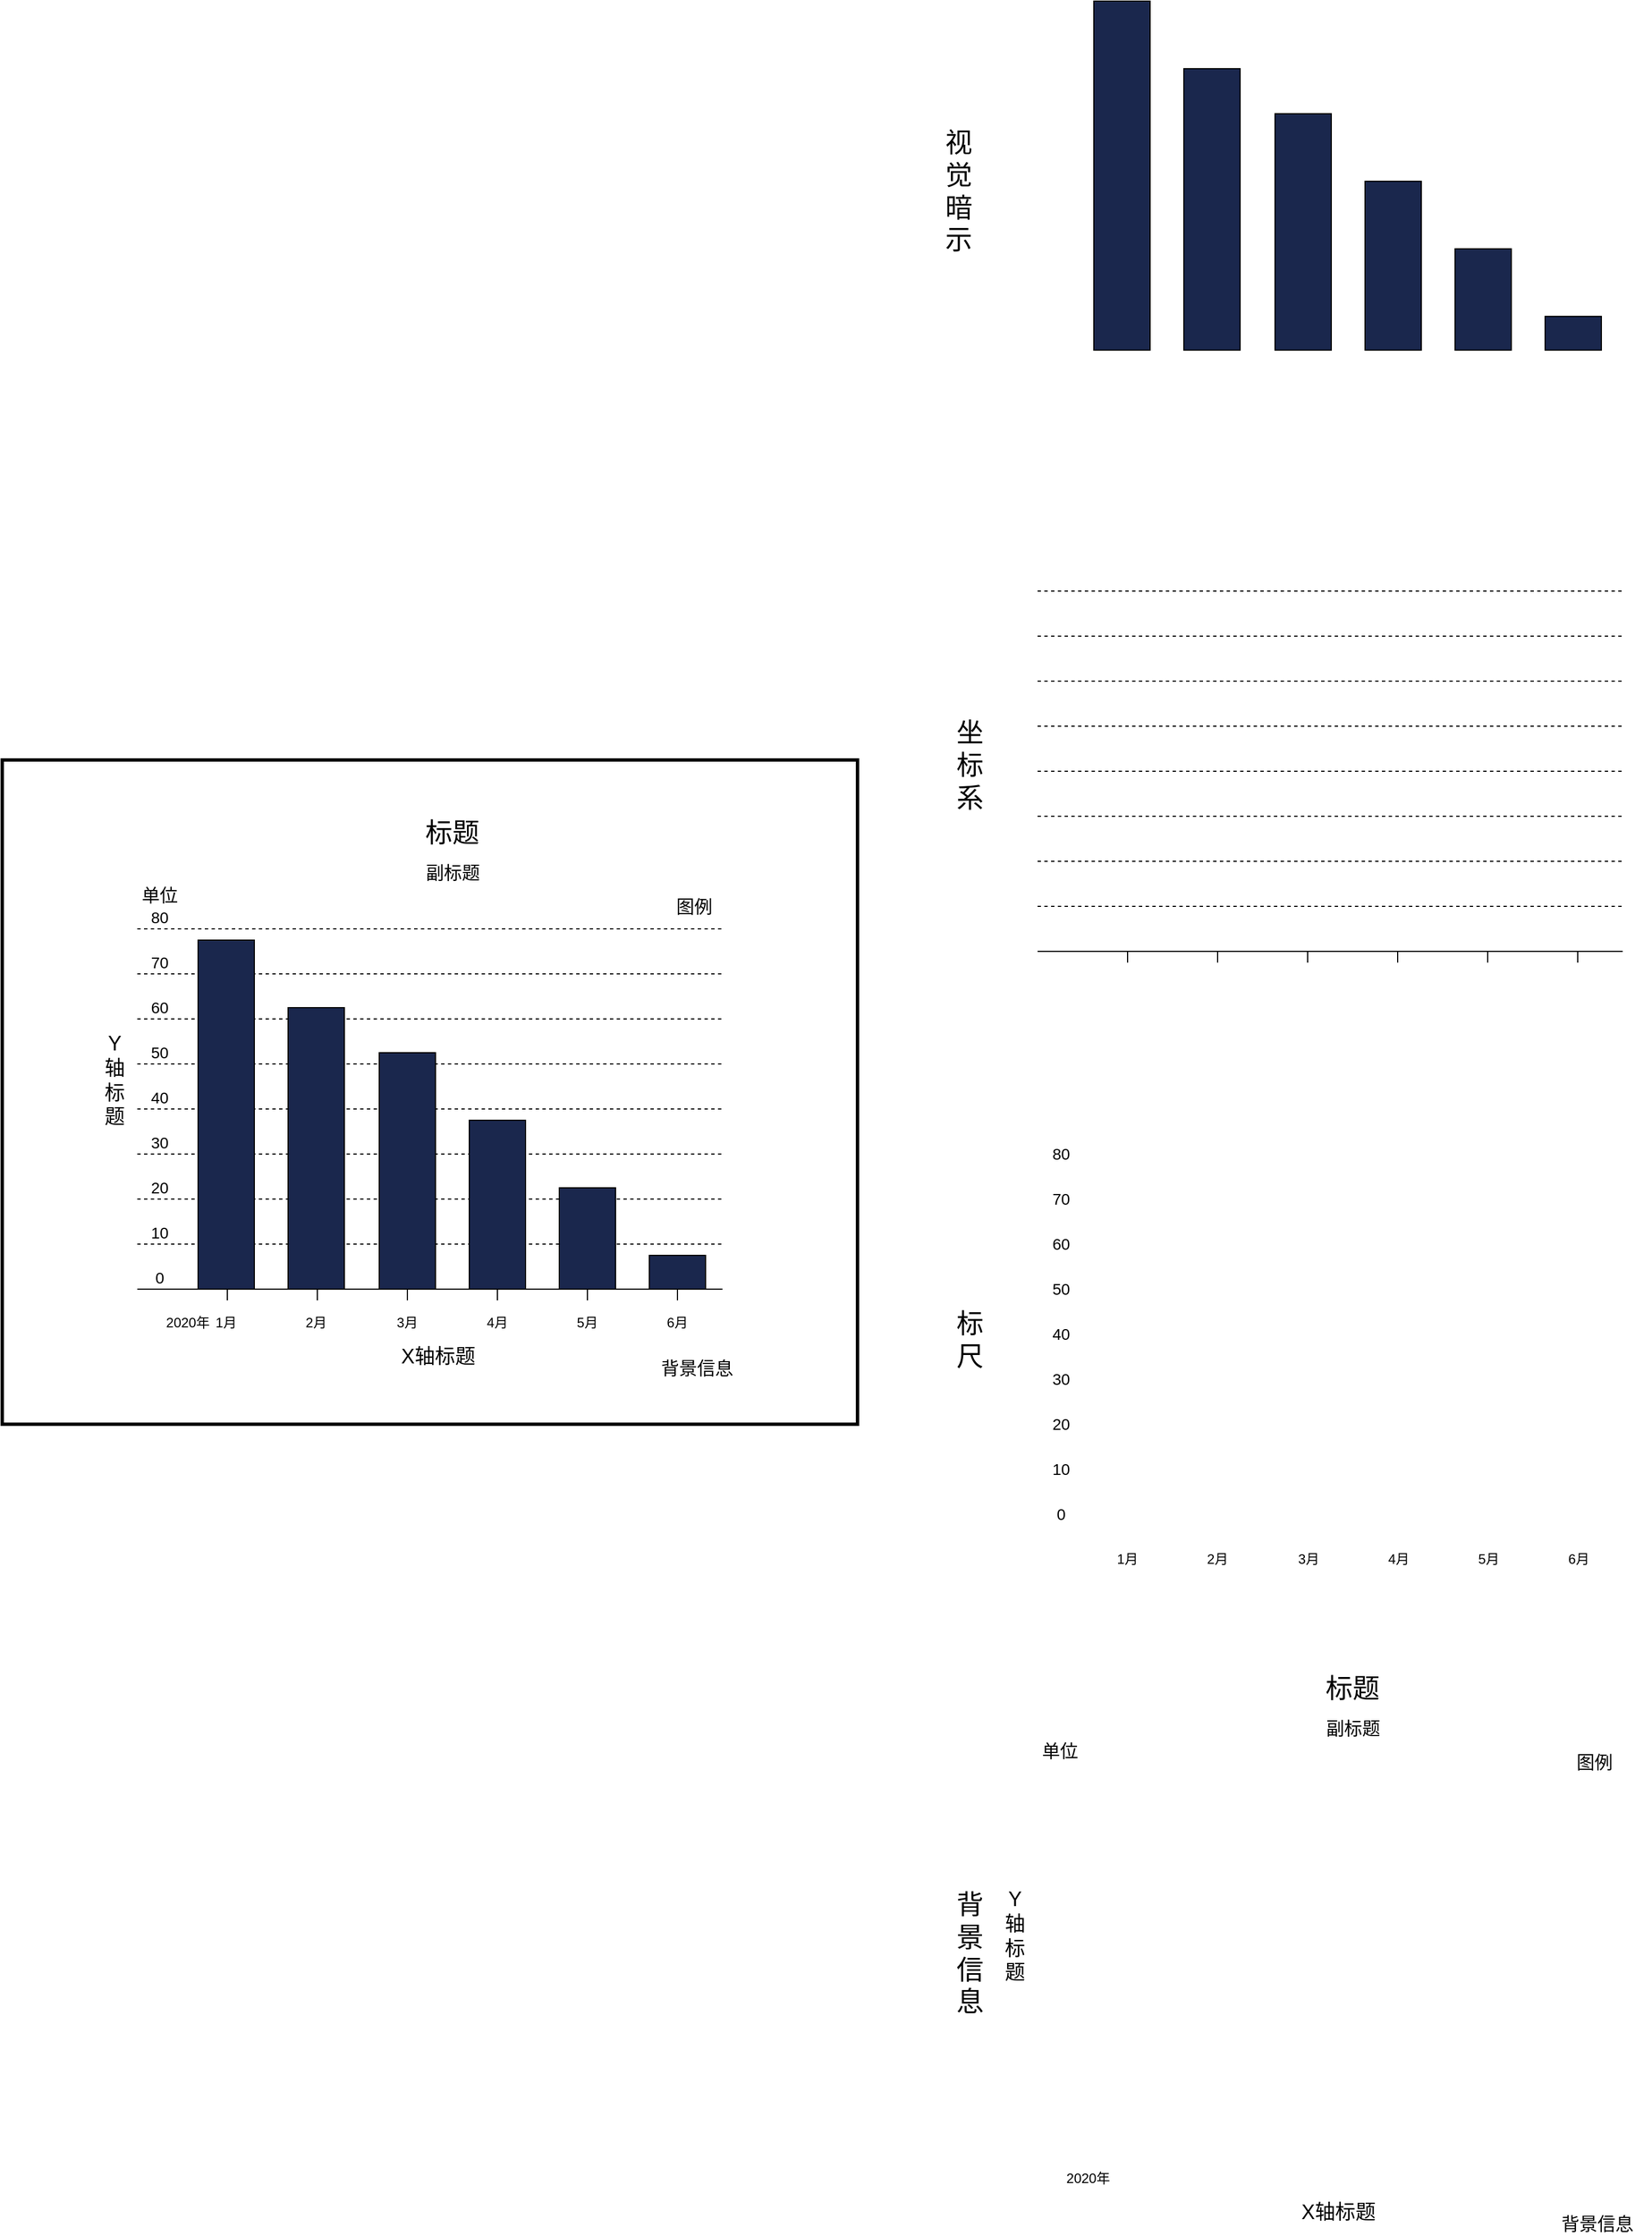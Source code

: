 <mxfile version="13.0.3" type="device"><diagram id="NuTHqLb98o9myhMYYUL9" name="第 1 页"><mxGraphModel dx="2852" dy="1862" grid="0" gridSize="10" guides="1" tooltips="1" connect="1" arrows="1" fold="1" page="0" pageScale="1" pageWidth="2339" pageHeight="3300" background="#ffffff" math="0" shadow="0"><root><mxCell id="0"/><mxCell id="1" parent="0"/><mxCell id="qCeSQVFA1hMLT61zUFur-186" value="" style="group" vertex="1" connectable="0" parent="1"><mxGeometry x="80" y="760" width="760" height="590" as="geometry"/></mxCell><mxCell id="qCeSQVFA1hMLT61zUFur-179" value="" style="group" vertex="1" connectable="0" parent="qCeSQVFA1hMLT61zUFur-186"><mxGeometry width="760" height="590" as="geometry"/></mxCell><mxCell id="qCeSQVFA1hMLT61zUFur-170" value="" style="rounded=0;whiteSpace=wrap;html=1;fillColor=none;strokeColor=#000000;strokeWidth=3;" vertex="1" parent="qCeSQVFA1hMLT61zUFur-179"><mxGeometry width="760" height="590" as="geometry"/></mxCell><mxCell id="qCeSQVFA1hMLT61zUFur-72" value="" style="endArrow=none;html=1;dashed=1;" edge="1" parent="qCeSQVFA1hMLT61zUFur-179"><mxGeometry width="50" height="50" relative="1" as="geometry"><mxPoint x="120" y="350" as="sourcePoint"/><mxPoint x="640" y="350" as="targetPoint"/></mxGeometry></mxCell><mxCell id="qCeSQVFA1hMLT61zUFur-1" value="" style="endArrow=none;html=1;" edge="1" parent="qCeSQVFA1hMLT61zUFur-179"><mxGeometry width="50" height="50" relative="1" as="geometry"><mxPoint x="120" y="470" as="sourcePoint"/><mxPoint x="640" y="470" as="targetPoint"/></mxGeometry></mxCell><mxCell id="qCeSQVFA1hMLT61zUFur-2" value="" style="endArrow=none;html=1;dashed=1;" edge="1" parent="qCeSQVFA1hMLT61zUFur-179"><mxGeometry width="50" height="50" relative="1" as="geometry"><mxPoint x="120" y="430" as="sourcePoint"/><mxPoint x="640" y="430" as="targetPoint"/></mxGeometry></mxCell><mxCell id="qCeSQVFA1hMLT61zUFur-3" value="" style="endArrow=none;html=1;dashed=1;" edge="1" parent="qCeSQVFA1hMLT61zUFur-179"><mxGeometry width="50" height="50" relative="1" as="geometry"><mxPoint x="120" y="390" as="sourcePoint"/><mxPoint x="640" y="390" as="targetPoint"/></mxGeometry></mxCell><mxCell id="qCeSQVFA1hMLT61zUFur-5" value="" style="endArrow=none;html=1;dashed=1;" edge="1" parent="qCeSQVFA1hMLT61zUFur-179"><mxGeometry width="50" height="50" relative="1" as="geometry"><mxPoint x="120" y="310" as="sourcePoint"/><mxPoint x="640" y="310" as="targetPoint"/></mxGeometry></mxCell><mxCell id="qCeSQVFA1hMLT61zUFur-6" value="" style="endArrow=none;html=1;dashed=1;" edge="1" parent="qCeSQVFA1hMLT61zUFur-179"><mxGeometry width="50" height="50" relative="1" as="geometry"><mxPoint x="120" y="270" as="sourcePoint"/><mxPoint x="640" y="270" as="targetPoint"/></mxGeometry></mxCell><mxCell id="qCeSQVFA1hMLT61zUFur-7" value="" style="endArrow=none;html=1;dashed=1;" edge="1" parent="qCeSQVFA1hMLT61zUFur-179"><mxGeometry width="50" height="50" relative="1" as="geometry"><mxPoint x="120" y="230" as="sourcePoint"/><mxPoint x="640" y="230" as="targetPoint"/></mxGeometry></mxCell><mxCell id="qCeSQVFA1hMLT61zUFur-8" value="" style="endArrow=none;html=1;dashed=1;" edge="1" parent="qCeSQVFA1hMLT61zUFur-179"><mxGeometry width="50" height="50" relative="1" as="geometry"><mxPoint x="120" y="190" as="sourcePoint"/><mxPoint x="640" y="190" as="targetPoint"/></mxGeometry></mxCell><mxCell id="qCeSQVFA1hMLT61zUFur-9" value="" style="endArrow=none;html=1;dashed=1;" edge="1" parent="qCeSQVFA1hMLT61zUFur-179"><mxGeometry width="50" height="50" relative="1" as="geometry"><mxPoint x="120" y="150" as="sourcePoint"/><mxPoint x="640" y="150" as="targetPoint"/></mxGeometry></mxCell><mxCell id="qCeSQVFA1hMLT61zUFur-12" value="" style="endArrow=none;html=1;" edge="1" parent="qCeSQVFA1hMLT61zUFur-179"><mxGeometry width="50" height="50" relative="1" as="geometry"><mxPoint x="200" y="480" as="sourcePoint"/><mxPoint x="200" y="470" as="targetPoint"/></mxGeometry></mxCell><mxCell id="qCeSQVFA1hMLT61zUFur-14" value="" style="endArrow=none;html=1;" edge="1" parent="qCeSQVFA1hMLT61zUFur-179"><mxGeometry width="50" height="50" relative="1" as="geometry"><mxPoint x="280" y="480" as="sourcePoint"/><mxPoint x="280" y="470" as="targetPoint"/></mxGeometry></mxCell><mxCell id="qCeSQVFA1hMLT61zUFur-16" value="" style="endArrow=none;html=1;" edge="1" parent="qCeSQVFA1hMLT61zUFur-179"><mxGeometry width="50" height="50" relative="1" as="geometry"><mxPoint x="360" y="480" as="sourcePoint"/><mxPoint x="360" y="470" as="targetPoint"/></mxGeometry></mxCell><mxCell id="qCeSQVFA1hMLT61zUFur-18" value="" style="endArrow=none;html=1;" edge="1" parent="qCeSQVFA1hMLT61zUFur-179"><mxGeometry width="50" height="50" relative="1" as="geometry"><mxPoint x="440" y="480" as="sourcePoint"/><mxPoint x="440" y="470" as="targetPoint"/></mxGeometry></mxCell><mxCell id="qCeSQVFA1hMLT61zUFur-20" value="" style="endArrow=none;html=1;" edge="1" parent="qCeSQVFA1hMLT61zUFur-179"><mxGeometry width="50" height="50" relative="1" as="geometry"><mxPoint x="520" y="480" as="sourcePoint"/><mxPoint x="520" y="470" as="targetPoint"/></mxGeometry></mxCell><mxCell id="qCeSQVFA1hMLT61zUFur-22" value="" style="endArrow=none;html=1;" edge="1" parent="qCeSQVFA1hMLT61zUFur-179"><mxGeometry width="50" height="50" relative="1" as="geometry"><mxPoint x="600" y="480" as="sourcePoint"/><mxPoint x="600" y="470" as="targetPoint"/></mxGeometry></mxCell><mxCell id="qCeSQVFA1hMLT61zUFur-69" value="" style="rounded=0;whiteSpace=wrap;html=1;fillColor=#1A274D;" vertex="1" parent="qCeSQVFA1hMLT61zUFur-179"><mxGeometry x="174" y="160" width="50" height="310" as="geometry"/></mxCell><mxCell id="qCeSQVFA1hMLT61zUFur-73" value="" style="rounded=0;whiteSpace=wrap;html=1;fillColor=#1A274D;" vertex="1" parent="qCeSQVFA1hMLT61zUFur-179"><mxGeometry x="254" y="220" width="50" height="250" as="geometry"/></mxCell><mxCell id="qCeSQVFA1hMLT61zUFur-74" value="" style="rounded=0;whiteSpace=wrap;html=1;fillColor=#1A274D;" vertex="1" parent="qCeSQVFA1hMLT61zUFur-179"><mxGeometry x="335" y="260" width="50" height="210" as="geometry"/></mxCell><mxCell id="qCeSQVFA1hMLT61zUFur-76" value="" style="rounded=0;whiteSpace=wrap;html=1;fillColor=#1A274D;" vertex="1" parent="qCeSQVFA1hMLT61zUFur-179"><mxGeometry x="415" y="320" width="50" height="150" as="geometry"/></mxCell><mxCell id="qCeSQVFA1hMLT61zUFur-77" value="" style="rounded=0;whiteSpace=wrap;html=1;fillColor=#1A274D;" vertex="1" parent="qCeSQVFA1hMLT61zUFur-179"><mxGeometry x="495" y="380" width="50" height="90" as="geometry"/></mxCell><mxCell id="qCeSQVFA1hMLT61zUFur-81" value="" style="rounded=0;whiteSpace=wrap;html=1;fillColor=#1A274D;" vertex="1" parent="qCeSQVFA1hMLT61zUFur-179"><mxGeometry x="575" y="440" width="50" height="30" as="geometry"/></mxCell><mxCell id="qCeSQVFA1hMLT61zUFur-103" value="&lt;font style=&quot;font-size: 14px&quot;&gt;80&lt;/font&gt;" style="text;html=1;strokeColor=none;fillColor=none;align=center;verticalAlign=middle;whiteSpace=wrap;rounded=0;" vertex="1" parent="qCeSQVFA1hMLT61zUFur-179"><mxGeometry x="120" y="130" width="40" height="20" as="geometry"/></mxCell><mxCell id="qCeSQVFA1hMLT61zUFur-104" value="&lt;font style=&quot;font-size: 14px&quot;&gt;70&lt;/font&gt;" style="text;html=1;strokeColor=none;fillColor=none;align=center;verticalAlign=middle;whiteSpace=wrap;rounded=0;" vertex="1" parent="qCeSQVFA1hMLT61zUFur-179"><mxGeometry x="120" y="170" width="40" height="20" as="geometry"/></mxCell><mxCell id="qCeSQVFA1hMLT61zUFur-105" value="&lt;font style=&quot;font-size: 14px&quot;&gt;60&lt;/font&gt;" style="text;html=1;strokeColor=none;fillColor=none;align=center;verticalAlign=middle;whiteSpace=wrap;rounded=0;" vertex="1" parent="qCeSQVFA1hMLT61zUFur-179"><mxGeometry x="120" y="210" width="40" height="20" as="geometry"/></mxCell><mxCell id="qCeSQVFA1hMLT61zUFur-106" value="&lt;font style=&quot;font-size: 14px&quot;&gt;50&lt;/font&gt;" style="text;html=1;strokeColor=none;fillColor=none;align=center;verticalAlign=middle;whiteSpace=wrap;rounded=0;" vertex="1" parent="qCeSQVFA1hMLT61zUFur-179"><mxGeometry x="120" y="250" width="40" height="20" as="geometry"/></mxCell><mxCell id="qCeSQVFA1hMLT61zUFur-107" value="&lt;font style=&quot;font-size: 14px&quot;&gt;40&lt;/font&gt;" style="text;html=1;strokeColor=none;fillColor=none;align=center;verticalAlign=middle;whiteSpace=wrap;rounded=0;" vertex="1" parent="qCeSQVFA1hMLT61zUFur-179"><mxGeometry x="120" y="290" width="40" height="20" as="geometry"/></mxCell><mxCell id="qCeSQVFA1hMLT61zUFur-108" value="&lt;font style=&quot;font-size: 14px&quot;&gt;30&lt;/font&gt;" style="text;html=1;strokeColor=none;fillColor=none;align=center;verticalAlign=middle;whiteSpace=wrap;rounded=0;" vertex="1" parent="qCeSQVFA1hMLT61zUFur-179"><mxGeometry x="120" y="330" width="40" height="20" as="geometry"/></mxCell><mxCell id="qCeSQVFA1hMLT61zUFur-109" value="&lt;font style=&quot;font-size: 14px&quot;&gt;20&lt;/font&gt;" style="text;html=1;strokeColor=none;fillColor=none;align=center;verticalAlign=middle;whiteSpace=wrap;rounded=0;" vertex="1" parent="qCeSQVFA1hMLT61zUFur-179"><mxGeometry x="120" y="370" width="40" height="20" as="geometry"/></mxCell><mxCell id="qCeSQVFA1hMLT61zUFur-110" value="&lt;font style=&quot;font-size: 14px&quot;&gt;10&lt;/font&gt;" style="text;html=1;strokeColor=none;fillColor=none;align=center;verticalAlign=middle;whiteSpace=wrap;rounded=0;" vertex="1" parent="qCeSQVFA1hMLT61zUFur-179"><mxGeometry x="120" y="410" width="40" height="20" as="geometry"/></mxCell><mxCell id="qCeSQVFA1hMLT61zUFur-111" value="&lt;font style=&quot;font-size: 14px&quot;&gt;0&lt;/font&gt;" style="text;html=1;strokeColor=none;fillColor=none;align=center;verticalAlign=middle;whiteSpace=wrap;rounded=0;" vertex="1" parent="qCeSQVFA1hMLT61zUFur-179"><mxGeometry x="120" y="450" width="40" height="20" as="geometry"/></mxCell><mxCell id="qCeSQVFA1hMLT61zUFur-112" value="1月" style="text;html=1;strokeColor=none;fillColor=none;align=center;verticalAlign=middle;whiteSpace=wrap;rounded=0;" vertex="1" parent="qCeSQVFA1hMLT61zUFur-179"><mxGeometry x="179" y="490" width="40" height="20" as="geometry"/></mxCell><mxCell id="qCeSQVFA1hMLT61zUFur-113" value="2月" style="text;html=1;strokeColor=none;fillColor=none;align=center;verticalAlign=middle;whiteSpace=wrap;rounded=0;" vertex="1" parent="qCeSQVFA1hMLT61zUFur-179"><mxGeometry x="259" y="490" width="40" height="20" as="geometry"/></mxCell><mxCell id="qCeSQVFA1hMLT61zUFur-114" value="3月" style="text;html=1;strokeColor=none;fillColor=none;align=center;verticalAlign=middle;whiteSpace=wrap;rounded=0;" vertex="1" parent="qCeSQVFA1hMLT61zUFur-179"><mxGeometry x="340" y="490" width="40" height="20" as="geometry"/></mxCell><mxCell id="qCeSQVFA1hMLT61zUFur-115" value="4月" style="text;html=1;strokeColor=none;fillColor=none;align=center;verticalAlign=middle;whiteSpace=wrap;rounded=0;" vertex="1" parent="qCeSQVFA1hMLT61zUFur-179"><mxGeometry x="420" y="490" width="40" height="20" as="geometry"/></mxCell><mxCell id="qCeSQVFA1hMLT61zUFur-116" value="5月" style="text;html=1;strokeColor=none;fillColor=none;align=center;verticalAlign=middle;whiteSpace=wrap;rounded=0;" vertex="1" parent="qCeSQVFA1hMLT61zUFur-179"><mxGeometry x="500" y="490" width="40" height="20" as="geometry"/></mxCell><mxCell id="qCeSQVFA1hMLT61zUFur-119" value="6月" style="text;html=1;strokeColor=none;fillColor=none;align=center;verticalAlign=middle;whiteSpace=wrap;rounded=0;" vertex="1" parent="qCeSQVFA1hMLT61zUFur-179"><mxGeometry x="580" y="490" width="40" height="20" as="geometry"/></mxCell><mxCell id="qCeSQVFA1hMLT61zUFur-122" value="&lt;font style=&quot;font-size: 24px&quot;&gt;标题&lt;/font&gt;" style="text;html=1;strokeColor=none;fillColor=none;align=center;verticalAlign=middle;whiteSpace=wrap;rounded=0;" vertex="1" parent="qCeSQVFA1hMLT61zUFur-179"><mxGeometry x="346.25" y="50" width="107.5" height="30" as="geometry"/></mxCell><mxCell id="qCeSQVFA1hMLT61zUFur-123" value="&lt;font style=&quot;font-size: 16px&quot;&gt;副标题&lt;/font&gt;" style="text;html=1;strokeColor=none;fillColor=none;align=center;verticalAlign=middle;whiteSpace=wrap;rounded=0;" vertex="1" parent="qCeSQVFA1hMLT61zUFur-179"><mxGeometry x="367.5" y="90" width="65" height="20" as="geometry"/></mxCell><mxCell id="qCeSQVFA1hMLT61zUFur-124" value="&lt;font style=&quot;font-size: 16px&quot;&gt;背景信息&lt;/font&gt;" style="text;html=1;strokeColor=none;fillColor=none;align=center;verticalAlign=middle;whiteSpace=wrap;rounded=0;" vertex="1" parent="qCeSQVFA1hMLT61zUFur-179"><mxGeometry x="570" y="530" width="95" height="20" as="geometry"/></mxCell><mxCell id="qCeSQVFA1hMLT61zUFur-125" value="&lt;font style=&quot;font-size: 16px&quot;&gt;单位&lt;/font&gt;" style="text;html=1;strokeColor=none;fillColor=none;align=center;verticalAlign=middle;whiteSpace=wrap;rounded=0;" vertex="1" parent="qCeSQVFA1hMLT61zUFur-179"><mxGeometry x="120" y="110" width="40" height="20" as="geometry"/></mxCell><mxCell id="qCeSQVFA1hMLT61zUFur-126" value="&lt;font style=&quot;font-size: 18px&quot;&gt;Y轴标题&lt;/font&gt;" style="text;html=1;strokeColor=none;fillColor=none;align=center;verticalAlign=middle;whiteSpace=wrap;rounded=0;" vertex="1" parent="qCeSQVFA1hMLT61zUFur-179"><mxGeometry x="90" y="250" width="20" height="70" as="geometry"/></mxCell><mxCell id="qCeSQVFA1hMLT61zUFur-127" value="&lt;font style=&quot;font-size: 18px&quot;&gt;X轴标题&lt;/font&gt;" style="text;html=1;strokeColor=none;fillColor=none;align=center;verticalAlign=middle;whiteSpace=wrap;rounded=0;" vertex="1" parent="qCeSQVFA1hMLT61zUFur-179"><mxGeometry x="340" y="520" width="95" height="20" as="geometry"/></mxCell><mxCell id="qCeSQVFA1hMLT61zUFur-128" value="2020年" style="text;html=1;strokeColor=none;fillColor=none;align=center;verticalAlign=middle;whiteSpace=wrap;rounded=0;" vertex="1" parent="qCeSQVFA1hMLT61zUFur-179"><mxGeometry x="140" y="490" width="50" height="20" as="geometry"/></mxCell><mxCell id="qCeSQVFA1hMLT61zUFur-131" value="&lt;font style=&quot;font-size: 16px&quot;&gt;图例&lt;/font&gt;" style="text;html=1;strokeColor=none;fillColor=none;align=center;verticalAlign=middle;whiteSpace=wrap;rounded=0;" vertex="1" parent="qCeSQVFA1hMLT61zUFur-179"><mxGeometry x="595" y="120" width="40" height="20" as="geometry"/></mxCell><mxCell id="qCeSQVFA1hMLT61zUFur-187" value="" style="group" vertex="1" connectable="0" parent="1"><mxGeometry x="920" y="86" width="581" height="310" as="geometry"/></mxCell><mxCell id="qCeSQVFA1hMLT61zUFur-129" value="" style="group" vertex="1" connectable="0" parent="qCeSQVFA1hMLT61zUFur-187"><mxGeometry x="130" width="451" height="310" as="geometry"/></mxCell><mxCell id="qCeSQVFA1hMLT61zUFur-82" value="" style="rounded=0;whiteSpace=wrap;html=1;fillColor=#1A274D;" vertex="1" parent="qCeSQVFA1hMLT61zUFur-129"><mxGeometry width="50" height="310" as="geometry"/></mxCell><mxCell id="qCeSQVFA1hMLT61zUFur-83" value="" style="rounded=0;whiteSpace=wrap;html=1;fillColor=#1A274D;" vertex="1" parent="qCeSQVFA1hMLT61zUFur-129"><mxGeometry x="80" y="60" width="50" height="250" as="geometry"/></mxCell><mxCell id="qCeSQVFA1hMLT61zUFur-84" value="" style="rounded=0;whiteSpace=wrap;html=1;fillColor=#1A274D;" vertex="1" parent="qCeSQVFA1hMLT61zUFur-129"><mxGeometry x="161" y="100" width="50" height="210" as="geometry"/></mxCell><mxCell id="qCeSQVFA1hMLT61zUFur-85" value="" style="rounded=0;whiteSpace=wrap;html=1;fillColor=#1A274D;" vertex="1" parent="qCeSQVFA1hMLT61zUFur-129"><mxGeometry x="241" y="160" width="50" height="150" as="geometry"/></mxCell><mxCell id="qCeSQVFA1hMLT61zUFur-86" value="" style="rounded=0;whiteSpace=wrap;html=1;fillColor=#1A274D;" vertex="1" parent="qCeSQVFA1hMLT61zUFur-129"><mxGeometry x="321" y="220" width="50" height="90" as="geometry"/></mxCell><mxCell id="qCeSQVFA1hMLT61zUFur-87" value="" style="rounded=0;whiteSpace=wrap;html=1;fillColor=#1A274D;" vertex="1" parent="qCeSQVFA1hMLT61zUFur-129"><mxGeometry x="401" y="280" width="50" height="30" as="geometry"/></mxCell><mxCell id="qCeSQVFA1hMLT61zUFur-157" value="&lt;font style=&quot;font-size: 24px&quot;&gt;视觉暗示&lt;/font&gt;" style="text;html=1;strokeColor=none;fillColor=none;align=center;verticalAlign=middle;whiteSpace=wrap;rounded=0;" vertex="1" parent="qCeSQVFA1hMLT61zUFur-187"><mxGeometry y="134" width="20" height="70" as="geometry"/></mxCell><mxCell id="qCeSQVFA1hMLT61zUFur-188" value="" style="group" vertex="1" connectable="0" parent="1"><mxGeometry x="930" y="610" width="590" height="330" as="geometry"/></mxCell><mxCell id="qCeSQVFA1hMLT61zUFur-130" value="" style="group" vertex="1" connectable="0" parent="qCeSQVFA1hMLT61zUFur-188"><mxGeometry x="70" width="520" height="330" as="geometry"/></mxCell><mxCell id="qCeSQVFA1hMLT61zUFur-88" value="" style="endArrow=none;html=1;dashed=1;" edge="1" parent="qCeSQVFA1hMLT61zUFur-130"><mxGeometry width="50" height="50" relative="1" as="geometry"><mxPoint y="200" as="sourcePoint"/><mxPoint x="520" y="200" as="targetPoint"/></mxGeometry></mxCell><mxCell id="qCeSQVFA1hMLT61zUFur-89" value="" style="endArrow=none;html=1;" edge="1" parent="qCeSQVFA1hMLT61zUFur-130"><mxGeometry width="50" height="50" relative="1" as="geometry"><mxPoint y="320" as="sourcePoint"/><mxPoint x="520" y="320" as="targetPoint"/></mxGeometry></mxCell><mxCell id="qCeSQVFA1hMLT61zUFur-90" value="" style="endArrow=none;html=1;dashed=1;" edge="1" parent="qCeSQVFA1hMLT61zUFur-130"><mxGeometry width="50" height="50" relative="1" as="geometry"><mxPoint y="280" as="sourcePoint"/><mxPoint x="520" y="280" as="targetPoint"/></mxGeometry></mxCell><mxCell id="qCeSQVFA1hMLT61zUFur-91" value="" style="endArrow=none;html=1;dashed=1;" edge="1" parent="qCeSQVFA1hMLT61zUFur-130"><mxGeometry width="50" height="50" relative="1" as="geometry"><mxPoint y="240" as="sourcePoint"/><mxPoint x="520" y="240" as="targetPoint"/></mxGeometry></mxCell><mxCell id="qCeSQVFA1hMLT61zUFur-92" value="" style="endArrow=none;html=1;dashed=1;" edge="1" parent="qCeSQVFA1hMLT61zUFur-130"><mxGeometry width="50" height="50" relative="1" as="geometry"><mxPoint y="160" as="sourcePoint"/><mxPoint x="520" y="160" as="targetPoint"/></mxGeometry></mxCell><mxCell id="qCeSQVFA1hMLT61zUFur-93" value="" style="endArrow=none;html=1;dashed=1;" edge="1" parent="qCeSQVFA1hMLT61zUFur-130"><mxGeometry width="50" height="50" relative="1" as="geometry"><mxPoint y="120" as="sourcePoint"/><mxPoint x="520" y="120" as="targetPoint"/></mxGeometry></mxCell><mxCell id="qCeSQVFA1hMLT61zUFur-94" value="" style="endArrow=none;html=1;dashed=1;" edge="1" parent="qCeSQVFA1hMLT61zUFur-130"><mxGeometry width="50" height="50" relative="1" as="geometry"><mxPoint y="80" as="sourcePoint"/><mxPoint x="520" y="80" as="targetPoint"/></mxGeometry></mxCell><mxCell id="qCeSQVFA1hMLT61zUFur-95" value="" style="endArrow=none;html=1;dashed=1;" edge="1" parent="qCeSQVFA1hMLT61zUFur-130"><mxGeometry width="50" height="50" relative="1" as="geometry"><mxPoint y="40" as="sourcePoint"/><mxPoint x="520" y="40" as="targetPoint"/></mxGeometry></mxCell><mxCell id="qCeSQVFA1hMLT61zUFur-96" value="" style="endArrow=none;html=1;dashed=1;" edge="1" parent="qCeSQVFA1hMLT61zUFur-130"><mxGeometry width="50" height="50" relative="1" as="geometry"><mxPoint as="sourcePoint"/><mxPoint x="520" as="targetPoint"/></mxGeometry></mxCell><mxCell id="qCeSQVFA1hMLT61zUFur-97" value="" style="endArrow=none;html=1;" edge="1" parent="qCeSQVFA1hMLT61zUFur-130"><mxGeometry width="50" height="50" relative="1" as="geometry"><mxPoint x="80" y="330" as="sourcePoint"/><mxPoint x="80" y="320" as="targetPoint"/></mxGeometry></mxCell><mxCell id="qCeSQVFA1hMLT61zUFur-98" value="" style="endArrow=none;html=1;" edge="1" parent="qCeSQVFA1hMLT61zUFur-130"><mxGeometry width="50" height="50" relative="1" as="geometry"><mxPoint x="160" y="330" as="sourcePoint"/><mxPoint x="160" y="320" as="targetPoint"/></mxGeometry></mxCell><mxCell id="qCeSQVFA1hMLT61zUFur-99" value="" style="endArrow=none;html=1;" edge="1" parent="qCeSQVFA1hMLT61zUFur-130"><mxGeometry width="50" height="50" relative="1" as="geometry"><mxPoint x="240" y="330" as="sourcePoint"/><mxPoint x="240" y="320" as="targetPoint"/></mxGeometry></mxCell><mxCell id="qCeSQVFA1hMLT61zUFur-100" value="" style="endArrow=none;html=1;" edge="1" parent="qCeSQVFA1hMLT61zUFur-130"><mxGeometry width="50" height="50" relative="1" as="geometry"><mxPoint x="320" y="330" as="sourcePoint"/><mxPoint x="320" y="320" as="targetPoint"/></mxGeometry></mxCell><mxCell id="qCeSQVFA1hMLT61zUFur-101" value="" style="endArrow=none;html=1;" edge="1" parent="qCeSQVFA1hMLT61zUFur-130"><mxGeometry width="50" height="50" relative="1" as="geometry"><mxPoint x="400" y="330" as="sourcePoint"/><mxPoint x="400" y="320" as="targetPoint"/></mxGeometry></mxCell><mxCell id="qCeSQVFA1hMLT61zUFur-102" value="" style="endArrow=none;html=1;" edge="1" parent="qCeSQVFA1hMLT61zUFur-130"><mxGeometry width="50" height="50" relative="1" as="geometry"><mxPoint x="480" y="330" as="sourcePoint"/><mxPoint x="480" y="320" as="targetPoint"/></mxGeometry></mxCell><mxCell id="qCeSQVFA1hMLT61zUFur-166" value="&lt;font style=&quot;font-size: 24px&quot;&gt;坐标系&lt;/font&gt;" style="text;html=1;strokeColor=none;fillColor=none;align=center;verticalAlign=middle;whiteSpace=wrap;rounded=0;" vertex="1" parent="qCeSQVFA1hMLT61zUFur-188"><mxGeometry y="120" width="20" height="70" as="geometry"/></mxCell><mxCell id="qCeSQVFA1hMLT61zUFur-189" value="" style="group" vertex="1" connectable="0" parent="1"><mxGeometry x="930" y="1100" width="571" height="380" as="geometry"/></mxCell><mxCell id="qCeSQVFA1hMLT61zUFur-134" value="&lt;font style=&quot;font-size: 14px&quot;&gt;80&lt;/font&gt;" style="text;html=1;strokeColor=none;fillColor=none;align=center;verticalAlign=middle;whiteSpace=wrap;rounded=0;" vertex="1" parent="qCeSQVFA1hMLT61zUFur-189"><mxGeometry x="71" width="40" height="20" as="geometry"/></mxCell><mxCell id="qCeSQVFA1hMLT61zUFur-135" value="&lt;font style=&quot;font-size: 14px&quot;&gt;70&lt;/font&gt;" style="text;html=1;strokeColor=none;fillColor=none;align=center;verticalAlign=middle;whiteSpace=wrap;rounded=0;" vertex="1" parent="qCeSQVFA1hMLT61zUFur-189"><mxGeometry x="71" y="40" width="40" height="20" as="geometry"/></mxCell><mxCell id="qCeSQVFA1hMLT61zUFur-136" value="&lt;font style=&quot;font-size: 14px&quot;&gt;60&lt;/font&gt;" style="text;html=1;strokeColor=none;fillColor=none;align=center;verticalAlign=middle;whiteSpace=wrap;rounded=0;" vertex="1" parent="qCeSQVFA1hMLT61zUFur-189"><mxGeometry x="71" y="80" width="40" height="20" as="geometry"/></mxCell><mxCell id="qCeSQVFA1hMLT61zUFur-137" value="&lt;font style=&quot;font-size: 14px&quot;&gt;50&lt;/font&gt;" style="text;html=1;strokeColor=none;fillColor=none;align=center;verticalAlign=middle;whiteSpace=wrap;rounded=0;" vertex="1" parent="qCeSQVFA1hMLT61zUFur-189"><mxGeometry x="71" y="120" width="40" height="20" as="geometry"/></mxCell><mxCell id="qCeSQVFA1hMLT61zUFur-138" value="&lt;font style=&quot;font-size: 14px&quot;&gt;40&lt;/font&gt;" style="text;html=1;strokeColor=none;fillColor=none;align=center;verticalAlign=middle;whiteSpace=wrap;rounded=0;" vertex="1" parent="qCeSQVFA1hMLT61zUFur-189"><mxGeometry x="71" y="160" width="40" height="20" as="geometry"/></mxCell><mxCell id="qCeSQVFA1hMLT61zUFur-139" value="&lt;font style=&quot;font-size: 14px&quot;&gt;30&lt;/font&gt;" style="text;html=1;strokeColor=none;fillColor=none;align=center;verticalAlign=middle;whiteSpace=wrap;rounded=0;" vertex="1" parent="qCeSQVFA1hMLT61zUFur-189"><mxGeometry x="71" y="200" width="40" height="20" as="geometry"/></mxCell><mxCell id="qCeSQVFA1hMLT61zUFur-140" value="&lt;font style=&quot;font-size: 14px&quot;&gt;20&lt;/font&gt;" style="text;html=1;strokeColor=none;fillColor=none;align=center;verticalAlign=middle;whiteSpace=wrap;rounded=0;" vertex="1" parent="qCeSQVFA1hMLT61zUFur-189"><mxGeometry x="71" y="240" width="40" height="20" as="geometry"/></mxCell><mxCell id="qCeSQVFA1hMLT61zUFur-141" value="&lt;font style=&quot;font-size: 14px&quot;&gt;10&lt;/font&gt;" style="text;html=1;strokeColor=none;fillColor=none;align=center;verticalAlign=middle;whiteSpace=wrap;rounded=0;" vertex="1" parent="qCeSQVFA1hMLT61zUFur-189"><mxGeometry x="71" y="280" width="40" height="20" as="geometry"/></mxCell><mxCell id="qCeSQVFA1hMLT61zUFur-142" value="&lt;font style=&quot;font-size: 14px&quot;&gt;0&lt;/font&gt;" style="text;html=1;strokeColor=none;fillColor=none;align=center;verticalAlign=middle;whiteSpace=wrap;rounded=0;" vertex="1" parent="qCeSQVFA1hMLT61zUFur-189"><mxGeometry x="71" y="320" width="40" height="20" as="geometry"/></mxCell><mxCell id="qCeSQVFA1hMLT61zUFur-143" value="1月" style="text;html=1;strokeColor=none;fillColor=none;align=center;verticalAlign=middle;whiteSpace=wrap;rounded=0;" vertex="1" parent="qCeSQVFA1hMLT61zUFur-189"><mxGeometry x="130" y="360" width="40" height="20" as="geometry"/></mxCell><mxCell id="qCeSQVFA1hMLT61zUFur-144" value="2月" style="text;html=1;strokeColor=none;fillColor=none;align=center;verticalAlign=middle;whiteSpace=wrap;rounded=0;" vertex="1" parent="qCeSQVFA1hMLT61zUFur-189"><mxGeometry x="210" y="360" width="40" height="20" as="geometry"/></mxCell><mxCell id="qCeSQVFA1hMLT61zUFur-145" value="3月" style="text;html=1;strokeColor=none;fillColor=none;align=center;verticalAlign=middle;whiteSpace=wrap;rounded=0;" vertex="1" parent="qCeSQVFA1hMLT61zUFur-189"><mxGeometry x="291" y="360" width="40" height="20" as="geometry"/></mxCell><mxCell id="qCeSQVFA1hMLT61zUFur-146" value="4月" style="text;html=1;strokeColor=none;fillColor=none;align=center;verticalAlign=middle;whiteSpace=wrap;rounded=0;" vertex="1" parent="qCeSQVFA1hMLT61zUFur-189"><mxGeometry x="371" y="360" width="40" height="20" as="geometry"/></mxCell><mxCell id="qCeSQVFA1hMLT61zUFur-147" value="5月" style="text;html=1;strokeColor=none;fillColor=none;align=center;verticalAlign=middle;whiteSpace=wrap;rounded=0;" vertex="1" parent="qCeSQVFA1hMLT61zUFur-189"><mxGeometry x="451" y="360" width="40" height="20" as="geometry"/></mxCell><mxCell id="qCeSQVFA1hMLT61zUFur-148" value="6月" style="text;html=1;strokeColor=none;fillColor=none;align=center;verticalAlign=middle;whiteSpace=wrap;rounded=0;" vertex="1" parent="qCeSQVFA1hMLT61zUFur-189"><mxGeometry x="531" y="360" width="40" height="20" as="geometry"/></mxCell><mxCell id="qCeSQVFA1hMLT61zUFur-167" value="&lt;font style=&quot;font-size: 24px&quot;&gt;标尺&lt;/font&gt;" style="text;html=1;strokeColor=none;fillColor=none;align=center;verticalAlign=middle;whiteSpace=wrap;rounded=0;" vertex="1" parent="qCeSQVFA1hMLT61zUFur-189"><mxGeometry y="140" width="20" height="70" as="geometry"/></mxCell><mxCell id="qCeSQVFA1hMLT61zUFur-190" value="" style="group" vertex="1" connectable="0" parent="1"><mxGeometry x="930" y="1570" width="615" height="500" as="geometry"/></mxCell><mxCell id="qCeSQVFA1hMLT61zUFur-149" value="&lt;font style=&quot;font-size: 24px&quot;&gt;标题&lt;/font&gt;" style="text;html=1;strokeColor=none;fillColor=none;align=center;verticalAlign=middle;whiteSpace=wrap;rounded=0;" vertex="1" parent="qCeSQVFA1hMLT61zUFur-190"><mxGeometry x="296.25" width="107.5" height="30" as="geometry"/></mxCell><mxCell id="qCeSQVFA1hMLT61zUFur-150" value="&lt;font style=&quot;font-size: 16px&quot;&gt;副标题&lt;/font&gt;" style="text;html=1;strokeColor=none;fillColor=none;align=center;verticalAlign=middle;whiteSpace=wrap;rounded=0;" vertex="1" parent="qCeSQVFA1hMLT61zUFur-190"><mxGeometry x="317.5" y="40" width="65" height="20" as="geometry"/></mxCell><mxCell id="qCeSQVFA1hMLT61zUFur-151" value="&lt;font style=&quot;font-size: 16px&quot;&gt;背景信息&lt;/font&gt;" style="text;html=1;strokeColor=none;fillColor=none;align=center;verticalAlign=middle;whiteSpace=wrap;rounded=0;" vertex="1" parent="qCeSQVFA1hMLT61zUFur-190"><mxGeometry x="520" y="480" width="95" height="20" as="geometry"/></mxCell><mxCell id="qCeSQVFA1hMLT61zUFur-152" value="&lt;font style=&quot;font-size: 16px&quot;&gt;单位&lt;/font&gt;" style="text;html=1;strokeColor=none;fillColor=none;align=center;verticalAlign=middle;whiteSpace=wrap;rounded=0;" vertex="1" parent="qCeSQVFA1hMLT61zUFur-190"><mxGeometry x="70" y="60" width="40" height="20" as="geometry"/></mxCell><mxCell id="qCeSQVFA1hMLT61zUFur-153" value="&lt;font style=&quot;font-size: 18px&quot;&gt;Y轴标题&lt;/font&gt;" style="text;html=1;strokeColor=none;fillColor=none;align=center;verticalAlign=middle;whiteSpace=wrap;rounded=0;" vertex="1" parent="qCeSQVFA1hMLT61zUFur-190"><mxGeometry x="40" y="200" width="20" height="70" as="geometry"/></mxCell><mxCell id="qCeSQVFA1hMLT61zUFur-154" value="&lt;font style=&quot;font-size: 18px&quot;&gt;X轴标题&lt;/font&gt;" style="text;html=1;strokeColor=none;fillColor=none;align=center;verticalAlign=middle;whiteSpace=wrap;rounded=0;" vertex="1" parent="qCeSQVFA1hMLT61zUFur-190"><mxGeometry x="290" y="470" width="95" height="20" as="geometry"/></mxCell><mxCell id="qCeSQVFA1hMLT61zUFur-155" value="2020年" style="text;html=1;strokeColor=none;fillColor=none;align=center;verticalAlign=middle;whiteSpace=wrap;rounded=0;" vertex="1" parent="qCeSQVFA1hMLT61zUFur-190"><mxGeometry x="90" y="440" width="50" height="20" as="geometry"/></mxCell><mxCell id="qCeSQVFA1hMLT61zUFur-156" value="&lt;font style=&quot;font-size: 16px&quot;&gt;图例&lt;/font&gt;" style="text;html=1;strokeColor=none;fillColor=none;align=center;verticalAlign=middle;whiteSpace=wrap;rounded=0;" vertex="1" parent="qCeSQVFA1hMLT61zUFur-190"><mxGeometry x="545" y="70" width="40" height="20" as="geometry"/></mxCell><mxCell id="qCeSQVFA1hMLT61zUFur-169" value="&lt;font&gt;&lt;font style=&quot;font-size: 24px&quot;&gt;背景信息&lt;/font&gt;&lt;br&gt;&lt;/font&gt;" style="text;html=1;strokeColor=none;fillColor=none;align=center;verticalAlign=middle;whiteSpace=wrap;rounded=0;" vertex="1" parent="qCeSQVFA1hMLT61zUFur-190"><mxGeometry y="215" width="20" height="70" as="geometry"/></mxCell></root></mxGraphModel></diagram></mxfile>